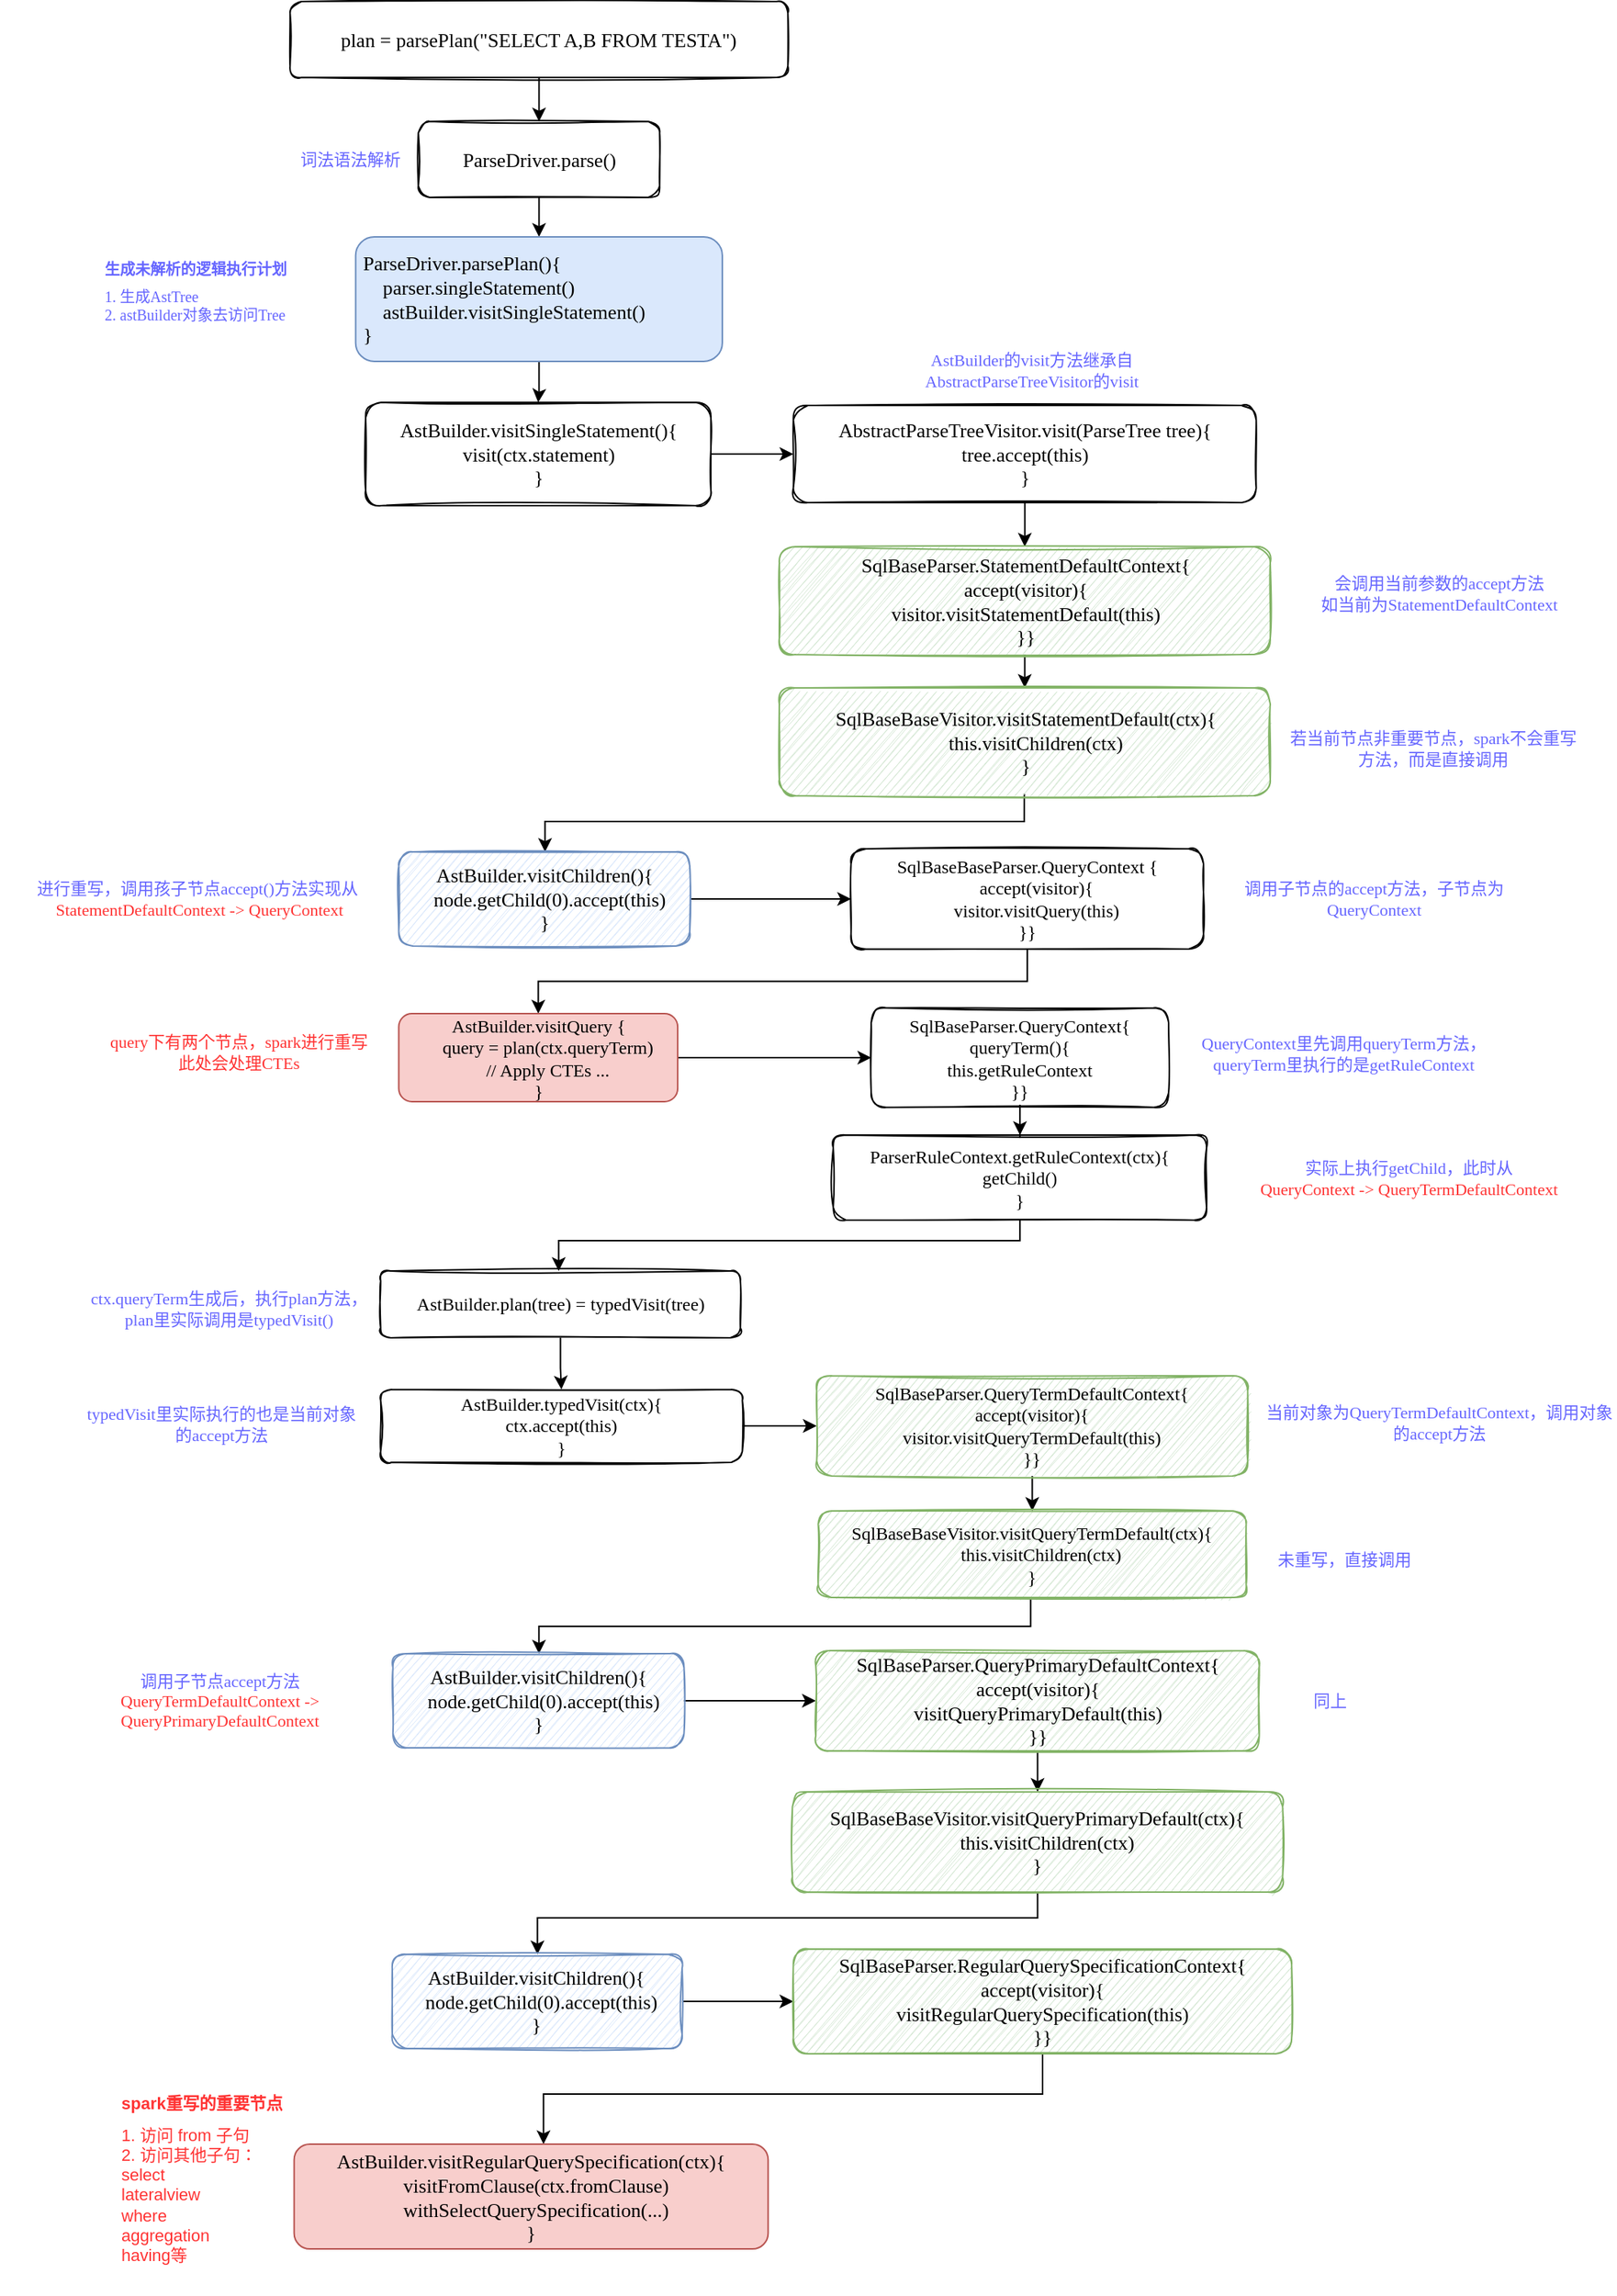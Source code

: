 <mxfile version="17.4.0" type="github">
  <diagram id="_TAUJCwC3Z414NcdCWBq" name="Page-1">
    <mxGraphModel dx="2779" dy="1047" grid="0" gridSize="10" guides="1" tooltips="1" connect="1" arrows="1" fold="1" page="1" pageScale="1" pageWidth="827" pageHeight="1169" math="0" shadow="0">
      <root>
        <mxCell id="0" />
        <mxCell id="1" parent="0" />
        <mxCell id="T3wzXR9VALe59u5OGyin-3" value="" style="edgeStyle=orthogonalEdgeStyle;rounded=0;orthogonalLoop=1;jettySize=auto;html=1;fontColor=default;fontFamily=Comic Sans MS;" parent="1" source="T3wzXR9VALe59u5OGyin-1" target="T3wzXR9VALe59u5OGyin-2" edge="1">
          <mxGeometry relative="1" as="geometry" />
        </mxCell>
        <mxCell id="T3wzXR9VALe59u5OGyin-1" value="&lt;div&gt;&lt;font&gt;&lt;span style=&quot;font-size: 13.067px&quot;&gt;plan = parsePlan(&quot;SELECT A,B FROM TESTA&quot;)&lt;/span&gt;&lt;span style=&quot;font-size: 9.8pt&quot;&gt;&lt;br&gt;&lt;/span&gt;&lt;/font&gt;&lt;/div&gt;" style="rounded=1;whiteSpace=wrap;html=1;sketch=1;fillColor=none;shadow=0;glass=0;labelBackgroundColor=none;fontFamily=Comic Sans MS;" parent="1" vertex="1">
          <mxGeometry x="-606.84" y="63" width="328" height="50" as="geometry" />
        </mxCell>
        <mxCell id="T3wzXR9VALe59u5OGyin-6" value="" style="edgeStyle=orthogonalEdgeStyle;rounded=0;orthogonalLoop=1;jettySize=auto;html=1;fontFamily=Comic Sans MS;fontSize=11;fontColor=#A680B8;" parent="1" source="T3wzXR9VALe59u5OGyin-2" target="T3wzXR9VALe59u5OGyin-5" edge="1">
          <mxGeometry relative="1" as="geometry" />
        </mxCell>
        <mxCell id="T3wzXR9VALe59u5OGyin-2" value="&lt;div&gt;&lt;font&gt;&lt;span style=&quot;font-size: 13.067px&quot;&gt;ParseDriver.parse()&lt;/span&gt;&lt;/font&gt;&lt;/div&gt;" style="rounded=1;whiteSpace=wrap;html=1;sketch=1;fillColor=none;shadow=0;glass=0;labelBackgroundColor=none;fontFamily=Comic Sans MS;" parent="1" vertex="1">
          <mxGeometry x="-522.34" y="142" width="159" height="50" as="geometry" />
        </mxCell>
        <mxCell id="T3wzXR9VALe59u5OGyin-4" value="词法语法解析" style="text;html=1;strokeColor=none;fillColor=none;align=center;verticalAlign=middle;whiteSpace=wrap;rounded=0;shadow=0;glass=0;labelBackgroundColor=none;sketch=1;fontSize=11;fontColor=#6666FF;fontFamily=Comic Sans MS;" parent="1" vertex="1">
          <mxGeometry x="-603.84" y="152" width="74" height="30" as="geometry" />
        </mxCell>
        <mxCell id="T3wzXR9VALe59u5OGyin-30" value="" style="edgeStyle=orthogonalEdgeStyle;rounded=0;orthogonalLoop=1;jettySize=auto;html=1;fontFamily=Comic Sans MS;fontSize=11;fontColor=#6666FF;" parent="1" source="T3wzXR9VALe59u5OGyin-5" target="T3wzXR9VALe59u5OGyin-14" edge="1">
          <mxGeometry relative="1" as="geometry" />
        </mxCell>
        <mxCell id="T3wzXR9VALe59u5OGyin-5" value="&lt;div&gt;&lt;font&gt;&lt;span style=&quot;font-size: 13.067px&quot;&gt;&amp;nbsp;ParseDriver.parsePlan(){&lt;/span&gt;&lt;/font&gt;&lt;/div&gt;&lt;div&gt;&lt;font&gt;&lt;span style=&quot;font-size: 13.067px&quot;&gt;&amp;nbsp; &amp;nbsp; &amp;nbsp;parser.singleStatement()&lt;/span&gt;&lt;span style=&quot;font-size: 13.067px&quot;&gt;&lt;br&gt;&lt;/span&gt;&lt;/font&gt;&lt;/div&gt;&lt;div&gt;&lt;font&gt;&lt;span style=&quot;font-size: 13.067px&quot;&gt;&amp;nbsp; &amp;nbsp; &amp;nbsp;astBuilder.visitSingleStatement()&lt;/span&gt;&lt;span style=&quot;font-size: 13.067px&quot;&gt;&lt;br&gt;&lt;/span&gt;&lt;/font&gt;&lt;/div&gt;&lt;div&gt;&lt;font&gt;&lt;span style=&quot;font-size: 13.067px&quot;&gt;&amp;nbsp;}&lt;/span&gt;&lt;/font&gt;&lt;/div&gt;" style="rounded=1;whiteSpace=wrap;html=1;sketch=0;fillColor=#dae8fc;strokeColor=#6c8ebf;shadow=0;glass=0;labelBackgroundColor=none;fontFamily=Comic Sans MS;align=left;" parent="1" vertex="1">
          <mxGeometry x="-563.65" y="218" width="241.62" height="82" as="geometry" />
        </mxCell>
        <mxCell id="T3wzXR9VALe59u5OGyin-32" value="" style="edgeStyle=orthogonalEdgeStyle;rounded=0;orthogonalLoop=1;jettySize=auto;html=1;fontFamily=Comic Sans MS;fontSize=10;fontColor=#6666FF;" parent="1" source="T3wzXR9VALe59u5OGyin-14" target="T3wzXR9VALe59u5OGyin-18" edge="1">
          <mxGeometry relative="1" as="geometry" />
        </mxCell>
        <mxCell id="T3wzXR9VALe59u5OGyin-14" value="&lt;div&gt;&lt;div&gt;&lt;span style=&quot;font-size: 13.067px&quot;&gt;AstBuilder.visitSingleStatement(){&lt;/span&gt;&lt;/div&gt;&lt;div&gt;&lt;span style=&quot;font-size: 13.067px&quot;&gt;visit(ctx.statement)&lt;/span&gt;&lt;/div&gt;&lt;div&gt;&lt;span style=&quot;font-size: 13.067px&quot;&gt;}&lt;/span&gt;&lt;/div&gt;&lt;/div&gt;" style="rounded=1;whiteSpace=wrap;html=1;sketch=1;fillColor=none;shadow=0;glass=0;labelBackgroundColor=none;fontFamily=Comic Sans MS;align=center;" parent="1" vertex="1">
          <mxGeometry x="-557.09" y="327" width="227.5" height="68" as="geometry" />
        </mxCell>
        <mxCell id="T3wzXR9VALe59u5OGyin-36" value="" style="edgeStyle=orthogonalEdgeStyle;rounded=0;orthogonalLoop=1;jettySize=auto;html=1;fontFamily=Comic Sans MS;fontSize=10;fontColor=#6666FF;" parent="1" source="T3wzXR9VALe59u5OGyin-18" target="T3wzXR9VALe59u5OGyin-35" edge="1">
          <mxGeometry relative="1" as="geometry" />
        </mxCell>
        <mxCell id="T3wzXR9VALe59u5OGyin-18" value="&lt;div&gt;&lt;span style=&quot;font-size: 13.067px&quot;&gt;AbstractParseTreeVisitor.visit(ParseTree tree){&lt;/span&gt;&lt;/div&gt;&lt;div&gt;&lt;span style=&quot;font-size: 13.067px&quot;&gt;tree.accept(this)&lt;/span&gt;&lt;/div&gt;&lt;div&gt;&lt;span style=&quot;font-size: 13.067px&quot;&gt;}&lt;/span&gt;&lt;/div&gt;" style="rounded=1;whiteSpace=wrap;html=1;sketch=1;fillColor=none;shadow=0;glass=0;labelBackgroundColor=none;fontFamily=Comic Sans MS;" parent="1" vertex="1">
          <mxGeometry x="-275.24" y="329" width="305" height="64" as="geometry" />
        </mxCell>
        <mxCell id="T3wzXR9VALe59u5OGyin-31" value="&lt;h1 style=&quot;font-size: 10px&quot;&gt;生成未解析的逻辑执行计划&lt;/h1&gt;&lt;div style=&quot;font-size: 10px&quot;&gt;1. 生成AstTree&lt;/div&gt;&lt;div style=&quot;font-size: 10px&quot;&gt;2. astBuilder对象去访问Tree&lt;/div&gt;" style="text;html=1;strokeColor=none;fillColor=none;spacing=5;spacingTop=-20;whiteSpace=wrap;overflow=hidden;rounded=0;shadow=0;glass=0;labelBackgroundColor=none;sketch=1;fontFamily=Comic Sans MS;fontSize=10;fontColor=#6666FF;" parent="1" vertex="1">
          <mxGeometry x="-734.17" y="237" width="187" height="66" as="geometry" />
        </mxCell>
        <mxCell id="T3wzXR9VALe59u5OGyin-34" value="AstBuilder的visit方法继承自AbstractParseTreeVisitor的visit" style="text;html=1;strokeColor=none;fillColor=none;align=center;verticalAlign=middle;whiteSpace=wrap;rounded=0;shadow=0;glass=0;labelBackgroundColor=none;sketch=1;fontSize=11;fontColor=#6666FF;fontFamily=Comic Sans MS;" parent="1" vertex="1">
          <mxGeometry x="-213.84" y="277" width="192" height="57" as="geometry" />
        </mxCell>
        <mxCell id="T3wzXR9VALe59u5OGyin-39" value="" style="edgeStyle=orthogonalEdgeStyle;rounded=0;orthogonalLoop=1;jettySize=auto;html=1;fontFamily=Comic Sans MS;fontSize=10;fontColor=#6666FF;" parent="1" source="T3wzXR9VALe59u5OGyin-35" target="T3wzXR9VALe59u5OGyin-38" edge="1">
          <mxGeometry relative="1" as="geometry" />
        </mxCell>
        <mxCell id="T3wzXR9VALe59u5OGyin-35" value="&lt;div&gt;&lt;span style=&quot;font-size: 13.067px&quot;&gt;SqlBaseParser.StatementDefaultContext{&lt;/span&gt;&lt;/div&gt;&lt;div&gt;&lt;span style=&quot;font-size: 13.067px&quot;&gt;accept(visitor){&lt;/span&gt;&lt;/div&gt;&lt;span style=&quot;font-size: 13.067px&quot;&gt;visitor.visitStatementDefault(this)&lt;/span&gt;&lt;div&gt;&lt;span style=&quot;font-size: 13.067px&quot;&gt;}}&lt;/span&gt;&lt;br&gt;&lt;/div&gt;" style="rounded=1;whiteSpace=wrap;html=1;sketch=1;fillColor=#d5e8d4;shadow=0;glass=0;labelBackgroundColor=none;fontFamily=Comic Sans MS;strokeColor=#82b366;" parent="1" vertex="1">
          <mxGeometry x="-284.49" y="422" width="323.5" height="71" as="geometry" />
        </mxCell>
        <mxCell id="T3wzXR9VALe59u5OGyin-37" value="会调用当前参数的accept方法&lt;br&gt;如当前为StatementDefaultContext" style="text;html=1;strokeColor=none;fillColor=none;align=center;verticalAlign=middle;whiteSpace=wrap;rounded=0;shadow=0;glass=0;labelBackgroundColor=none;sketch=1;fontSize=11;fontColor=#6666FF;fontFamily=Comic Sans MS;" parent="1" vertex="1">
          <mxGeometry x="44.16" y="426" width="213" height="53" as="geometry" />
        </mxCell>
        <mxCell id="T3wzXR9VALe59u5OGyin-42" value="" style="edgeStyle=orthogonalEdgeStyle;rounded=0;orthogonalLoop=1;jettySize=auto;html=1;fontFamily=Comic Sans MS;fontSize=10;fontColor=#6666FF;exitX=0.499;exitY=0.981;exitDx=0;exitDy=0;exitPerimeter=0;" parent="1" source="T3wzXR9VALe59u5OGyin-38" target="T3wzXR9VALe59u5OGyin-41" edge="1">
          <mxGeometry relative="1" as="geometry">
            <mxPoint x="-122.729" y="596" as="sourcePoint" />
            <Array as="points">
              <mxPoint x="-122.84" y="603" />
              <mxPoint x="-438.84" y="603" />
            </Array>
          </mxGeometry>
        </mxCell>
        <mxCell id="T3wzXR9VALe59u5OGyin-38" value="&lt;div&gt;&lt;div&gt;&lt;span style=&quot;font-size: 13.067px&quot;&gt;SqlBaseBaseVisitor.visitStatementDefault(ctx){&lt;/span&gt;&lt;/div&gt;&lt;div&gt;&lt;span style=&quot;font-size: 13.067px&quot;&gt;&amp;nbsp; &amp;nbsp; this.visitChildren(ctx)&lt;/span&gt;&lt;/div&gt;&lt;div&gt;&lt;span style=&quot;font-size: 13.067px&quot;&gt;}&lt;/span&gt;&lt;/div&gt;&lt;/div&gt;" style="rounded=1;whiteSpace=wrap;html=1;sketch=1;fillColor=#d5e8d4;shadow=0;glass=0;labelBackgroundColor=none;fontFamily=Comic Sans MS;strokeColor=#82b366;" parent="1" vertex="1">
          <mxGeometry x="-284.49" y="515" width="323.5" height="71" as="geometry" />
        </mxCell>
        <mxCell id="T3wzXR9VALe59u5OGyin-40" value="若当前节点非重要节点，spark不会重写方法，而是直接调用&lt;br&gt;&lt;div class=&quot;okr-block-clipboard&quot;&gt;&lt;/div&gt;" style="text;html=1;strokeColor=none;fillColor=none;align=center;verticalAlign=middle;whiteSpace=wrap;rounded=0;shadow=0;glass=0;labelBackgroundColor=none;sketch=1;fontSize=11;fontColor=#6666FF;fontFamily=Comic Sans MS;" parent="1" vertex="1">
          <mxGeometry x="47.16" y="523" width="199" height="63" as="geometry" />
        </mxCell>
        <mxCell id="T3wzXR9VALe59u5OGyin-46" value="" style="edgeStyle=orthogonalEdgeStyle;rounded=0;orthogonalLoop=1;jettySize=auto;html=1;fontFamily=Comic Sans MS;fontSize=10;fontColor=#6666FF;" parent="1" source="T3wzXR9VALe59u5OGyin-41" target="T3wzXR9VALe59u5OGyin-45" edge="1">
          <mxGeometry relative="1" as="geometry" />
        </mxCell>
        <mxCell id="T3wzXR9VALe59u5OGyin-41" value="&lt;div&gt;&lt;span style=&quot;font-size: 13.067px&quot;&gt;AstBuilder.visitChildren(){&lt;/span&gt;&lt;/div&gt;&lt;div&gt;&lt;span style=&quot;font-size: 13.067px&quot;&gt;&amp;nbsp; node.getChild(0).accept(this)&lt;/span&gt;&lt;/div&gt;&lt;div&gt;&lt;span style=&quot;font-size: 13.067px&quot;&gt;}&lt;/span&gt;&lt;/div&gt;" style="rounded=1;whiteSpace=wrap;html=1;sketch=1;fillColor=#dae8fc;shadow=0;glass=0;labelBackgroundColor=none;fontFamily=Comic Sans MS;strokeColor=#6c8ebf;" parent="1" vertex="1">
          <mxGeometry x="-535.25" y="623" width="191.75" height="62" as="geometry" />
        </mxCell>
        <mxCell id="T3wzXR9VALe59u5OGyin-44" value="进行重写，调用孩子节点accept()方法实现从&amp;nbsp;&lt;br&gt;&lt;span&gt;&lt;font color=&quot;#ff3333&quot;&gt;StatementDefaultContext -&amp;gt; QueryContext&lt;/font&gt;&lt;br&gt;&lt;/span&gt;&lt;div class=&quot;okr-block-clipboard&quot;&gt;&lt;/div&gt;" style="text;html=1;strokeColor=none;fillColor=none;align=center;verticalAlign=middle;whiteSpace=wrap;rounded=0;shadow=0;glass=0;labelBackgroundColor=none;sketch=1;fontSize=11;fontColor=#6666FF;fontFamily=Comic Sans MS;" parent="1" vertex="1">
          <mxGeometry x="-798" y="618.5" width="262.75" height="71" as="geometry" />
        </mxCell>
        <mxCell id="T3wzXR9VALe59u5OGyin-48" value="" style="edgeStyle=orthogonalEdgeStyle;rounded=0;orthogonalLoop=1;jettySize=auto;html=1;fontFamily=Comic Sans MS;fontSize=10;fontColor=#6666FF;exitX=0.5;exitY=1;exitDx=0;exitDy=0;" parent="1" source="T3wzXR9VALe59u5OGyin-45" target="T3wzXR9VALe59u5OGyin-47" edge="1">
          <mxGeometry relative="1" as="geometry" />
        </mxCell>
        <mxCell id="T3wzXR9VALe59u5OGyin-45" value="&lt;div&gt;SqlBaseBaseParser.QueryContext {&lt;/div&gt;&lt;div&gt;&amp;nbsp; &amp;nbsp; accept(visitor){&lt;/div&gt;&lt;div&gt;&amp;nbsp; &amp;nbsp; visitor.visitQuery(this)&lt;/div&gt;&lt;div&gt;}}&lt;/div&gt;" style="rounded=1;whiteSpace=wrap;html=1;sketch=1;fillColor=none;shadow=0;glass=0;labelBackgroundColor=none;fontFamily=Comic Sans MS;" parent="1" vertex="1">
          <mxGeometry x="-237.21" y="621" width="232.25" height="66" as="geometry" />
        </mxCell>
        <mxCell id="bS2-JoX9ewdRHK1aLQZ--2" value="" style="edgeStyle=orthogonalEdgeStyle;rounded=0;orthogonalLoop=1;jettySize=auto;html=1;" edge="1" parent="1" source="T3wzXR9VALe59u5OGyin-47" target="bS2-JoX9ewdRHK1aLQZ--1">
          <mxGeometry relative="1" as="geometry" />
        </mxCell>
        <mxCell id="T3wzXR9VALe59u5OGyin-47" value="&lt;div&gt;AstBuilder.visitQuery {&lt;/div&gt;&lt;div&gt;&amp;nbsp; &amp;nbsp; query = plan(ctx.queryTerm)&lt;/div&gt;&lt;div&gt;&amp;nbsp; &amp;nbsp; // Apply CTEs ...&lt;/div&gt;&lt;div&gt;}&lt;/div&gt;" style="rounded=1;whiteSpace=wrap;html=1;sketch=0;fillColor=#f8cecc;shadow=0;glass=0;labelBackgroundColor=none;fontFamily=Comic Sans MS;strokeColor=#b85450;" parent="1" vertex="1">
          <mxGeometry x="-535.25" y="729.5" width="183.81" height="58" as="geometry" />
        </mxCell>
        <mxCell id="T3wzXR9VALe59u5OGyin-49" value="query下有两个节点，spark进行重写&lt;br&gt;此处会处理CTEs&lt;div class=&quot;okr-block-clipboard&quot;&gt;&lt;/div&gt;" style="text;html=1;strokeColor=none;fillColor=none;align=center;verticalAlign=middle;whiteSpace=wrap;rounded=0;shadow=0;glass=0;labelBackgroundColor=none;sketch=1;fontSize=11;fontColor=#FF3333;fontFamily=Comic Sans MS;" parent="1" vertex="1">
          <mxGeometry x="-742.25" y="727" width="203.16" height="56.5" as="geometry" />
        </mxCell>
        <mxCell id="T3wzXR9VALe59u5OGyin-50" value="调用子节点的accept方法，子节点为QueryContext" style="text;html=1;strokeColor=none;fillColor=none;align=center;verticalAlign=middle;whiteSpace=wrap;rounded=0;shadow=0;glass=0;labelBackgroundColor=none;sketch=1;fontSize=11;fontColor=#6666FF;fontFamily=Comic Sans MS;" parent="1" vertex="1">
          <mxGeometry x="1.16" y="627.5" width="213" height="53" as="geometry" />
        </mxCell>
        <mxCell id="bS2-JoX9ewdRHK1aLQZ--5" value="" style="edgeStyle=orthogonalEdgeStyle;rounded=0;orthogonalLoop=1;jettySize=auto;html=1;" edge="1" parent="1" source="bS2-JoX9ewdRHK1aLQZ--1" target="bS2-JoX9ewdRHK1aLQZ--4">
          <mxGeometry relative="1" as="geometry" />
        </mxCell>
        <mxCell id="bS2-JoX9ewdRHK1aLQZ--1" value="SqlBaseParser.QueryContext{&lt;br&gt;queryTerm(){&lt;br&gt;this.getRuleContext&lt;br&gt;}}" style="rounded=1;whiteSpace=wrap;html=1;sketch=1;fillColor=none;shadow=0;glass=0;labelBackgroundColor=none;fontFamily=Comic Sans MS;" vertex="1" parent="1">
          <mxGeometry x="-223.93" y="725.75" width="196" height="65.5" as="geometry" />
        </mxCell>
        <mxCell id="bS2-JoX9ewdRHK1aLQZ--3" value="QueryContext里先调用queryTerm方法，queryTerm里执行的是getRuleContext" style="text;html=1;strokeColor=none;fillColor=none;align=center;verticalAlign=middle;whiteSpace=wrap;rounded=0;shadow=0;glass=0;labelBackgroundColor=none;sketch=1;fontSize=11;fontColor=#6666FF;fontFamily=Comic Sans MS;" vertex="1" parent="1">
          <mxGeometry x="-18.84" y="729.5" width="213" height="53" as="geometry" />
        </mxCell>
        <mxCell id="bS2-JoX9ewdRHK1aLQZ--8" value="" style="edgeStyle=orthogonalEdgeStyle;rounded=0;orthogonalLoop=1;jettySize=auto;html=1;" edge="1" parent="1" source="bS2-JoX9ewdRHK1aLQZ--4" target="bS2-JoX9ewdRHK1aLQZ--7">
          <mxGeometry relative="1" as="geometry">
            <Array as="points">
              <mxPoint x="-125.84" y="879" />
              <mxPoint x="-429.84" y="879" />
            </Array>
          </mxGeometry>
        </mxCell>
        <mxCell id="bS2-JoX9ewdRHK1aLQZ--4" value="ParserRuleContext.getRuleContext(ctx){&lt;br&gt;getChild()&lt;br&gt;}" style="rounded=1;whiteSpace=wrap;html=1;sketch=1;fillColor=none;shadow=0;glass=0;labelBackgroundColor=none;fontFamily=Comic Sans MS;" vertex="1" parent="1">
          <mxGeometry x="-248.93" y="809.5" width="246" height="56" as="geometry" />
        </mxCell>
        <mxCell id="bS2-JoX9ewdRHK1aLQZ--6" value="实际上执行getChild，此时从&lt;br&gt;&lt;font color=&quot;#ff3333&quot;&gt;QueryContext -&amp;gt; QueryTermDefaultContext&lt;/font&gt;" style="text;html=1;strokeColor=none;fillColor=none;align=center;verticalAlign=middle;whiteSpace=wrap;rounded=0;shadow=0;glass=0;labelBackgroundColor=none;sketch=1;fontSize=11;fontColor=#6666FF;fontFamily=Comic Sans MS;" vertex="1" parent="1">
          <mxGeometry x="1.16" y="803" width="259" height="69" as="geometry" />
        </mxCell>
        <mxCell id="bS2-JoX9ewdRHK1aLQZ--11" value="" style="edgeStyle=orthogonalEdgeStyle;rounded=0;orthogonalLoop=1;jettySize=auto;html=1;" edge="1" parent="1" source="bS2-JoX9ewdRHK1aLQZ--7" target="bS2-JoX9ewdRHK1aLQZ--10">
          <mxGeometry relative="1" as="geometry" />
        </mxCell>
        <mxCell id="bS2-JoX9ewdRHK1aLQZ--7" value="AstBuilder.plan(tree) = typedVisit(tree)" style="rounded=1;whiteSpace=wrap;html=1;sketch=1;fillColor=none;shadow=0;glass=0;labelBackgroundColor=none;fontFamily=Comic Sans MS;" vertex="1" parent="1">
          <mxGeometry x="-547.17" y="899" width="237" height="44" as="geometry" />
        </mxCell>
        <mxCell id="bS2-JoX9ewdRHK1aLQZ--9" value="ctx.queryTerm生成后，执行plan方法，plan里实际调用是typedVisit()" style="text;html=1;strokeColor=none;fillColor=none;align=center;verticalAlign=middle;whiteSpace=wrap;rounded=0;shadow=0;glass=0;labelBackgroundColor=none;sketch=1;fontSize=11;fontColor=#6666FF;fontFamily=Comic Sans MS;" vertex="1" parent="1">
          <mxGeometry x="-742.25" y="899" width="189.9" height="50" as="geometry" />
        </mxCell>
        <mxCell id="bS2-JoX9ewdRHK1aLQZ--14" value="" style="edgeStyle=orthogonalEdgeStyle;rounded=0;orthogonalLoop=1;jettySize=auto;html=1;fontColor=#FF0000;" edge="1" parent="1" source="bS2-JoX9ewdRHK1aLQZ--10" target="bS2-JoX9ewdRHK1aLQZ--13">
          <mxGeometry relative="1" as="geometry" />
        </mxCell>
        <mxCell id="bS2-JoX9ewdRHK1aLQZ--10" value="AstBuilder.typedVisit(ctx){&lt;br&gt;ctx.accept(this)&lt;br&gt;}" style="rounded=1;whiteSpace=wrap;html=1;sketch=1;fillColor=none;shadow=0;glass=0;labelBackgroundColor=none;fontFamily=Comic Sans MS;" vertex="1" parent="1">
          <mxGeometry x="-547.17" y="977" width="238.33" height="48" as="geometry" />
        </mxCell>
        <mxCell id="bS2-JoX9ewdRHK1aLQZ--12" value="typedVisit里实际执行的也是当前对象的accept方法" style="text;html=1;strokeColor=none;fillColor=none;align=center;verticalAlign=middle;whiteSpace=wrap;rounded=0;shadow=0;glass=0;labelBackgroundColor=none;sketch=1;fontSize=11;fontColor=#6666FF;fontFamily=Comic Sans MS;" vertex="1" parent="1">
          <mxGeometry x="-746.99" y="975" width="189.9" height="50" as="geometry" />
        </mxCell>
        <mxCell id="bS2-JoX9ewdRHK1aLQZ--16" value="" style="edgeStyle=orthogonalEdgeStyle;rounded=0;orthogonalLoop=1;jettySize=auto;html=1;fontColor=#FF0000;" edge="1" parent="1" source="bS2-JoX9ewdRHK1aLQZ--13" target="bS2-JoX9ewdRHK1aLQZ--15">
          <mxGeometry relative="1" as="geometry" />
        </mxCell>
        <mxCell id="bS2-JoX9ewdRHK1aLQZ--13" value="&lt;div&gt;SqlBaseParser.QueryTermDefaultContext{&lt;/div&gt;&lt;div&gt;accept(visitor){&lt;/div&gt;&lt;div&gt;visitor.visitQueryTermDefault(this)&lt;/div&gt;&lt;div&gt;}}&lt;/div&gt;" style="rounded=1;whiteSpace=wrap;html=1;sketch=1;fillColor=#d5e8d4;shadow=0;glass=0;labelBackgroundColor=none;fontFamily=Comic Sans MS;strokeColor=#82b366;" vertex="1" parent="1">
          <mxGeometry x="-259.84" y="968" width="284" height="66" as="geometry" />
        </mxCell>
        <mxCell id="bS2-JoX9ewdRHK1aLQZ--20" value="" style="edgeStyle=orthogonalEdgeStyle;rounded=0;orthogonalLoop=1;jettySize=auto;html=1;fontColor=#6666FF;entryX=0.5;entryY=0;entryDx=0;entryDy=0;" edge="1" parent="1" source="bS2-JoX9ewdRHK1aLQZ--15" target="bS2-JoX9ewdRHK1aLQZ--19">
          <mxGeometry relative="1" as="geometry">
            <Array as="points">
              <mxPoint x="-118.84" y="1133" />
              <mxPoint x="-442.84" y="1133" />
              <mxPoint x="-442.84" y="1151" />
            </Array>
          </mxGeometry>
        </mxCell>
        <mxCell id="bS2-JoX9ewdRHK1aLQZ--15" value="&lt;div&gt;SqlBaseBaseVisitor.visitQueryTermDefault(ctx){&lt;/div&gt;&lt;div&gt;&amp;nbsp; &amp;nbsp; this.visitChildren(ctx)&lt;/div&gt;&lt;div&gt;}&lt;/div&gt;" style="rounded=1;whiteSpace=wrap;html=1;sketch=1;fillColor=#d5e8d4;shadow=0;glass=0;labelBackgroundColor=none;fontFamily=Comic Sans MS;strokeColor=#82b366;" vertex="1" parent="1">
          <mxGeometry x="-258.84" y="1057" width="282" height="57" as="geometry" />
        </mxCell>
        <mxCell id="bS2-JoX9ewdRHK1aLQZ--17" value="当前对象为QueryTermDefaultContext，调用对象的accept方法" style="text;html=1;strokeColor=none;fillColor=none;align=center;verticalAlign=middle;whiteSpace=wrap;rounded=0;shadow=0;glass=0;labelBackgroundColor=none;sketch=1;fontSize=11;fontColor=#6666FF;fontFamily=Comic Sans MS;" vertex="1" parent="1">
          <mxGeometry x="35.16" y="972" width="231" height="53" as="geometry" />
        </mxCell>
        <mxCell id="bS2-JoX9ewdRHK1aLQZ--18" value="未重写，直接调用&lt;br&gt;&lt;div class=&quot;okr-block-clipboard&quot;&gt;&lt;/div&gt;" style="text;html=1;strokeColor=none;fillColor=none;align=center;verticalAlign=middle;whiteSpace=wrap;rounded=0;shadow=0;glass=0;labelBackgroundColor=none;sketch=1;fontSize=11;fontColor=#6666FF;fontFamily=Comic Sans MS;" vertex="1" parent="1">
          <mxGeometry x="21.91" y="1068" width="131.5" height="41" as="geometry" />
        </mxCell>
        <mxCell id="bS2-JoX9ewdRHK1aLQZ--22" value="" style="edgeStyle=orthogonalEdgeStyle;rounded=0;orthogonalLoop=1;jettySize=auto;html=1;fontColor=#6666FF;" edge="1" parent="1" source="bS2-JoX9ewdRHK1aLQZ--19" target="bS2-JoX9ewdRHK1aLQZ--21">
          <mxGeometry relative="1" as="geometry" />
        </mxCell>
        <mxCell id="bS2-JoX9ewdRHK1aLQZ--19" value="&lt;div&gt;&lt;span style=&quot;font-size: 13.067px&quot;&gt;AstBuilder.visitChildren(){&lt;/span&gt;&lt;/div&gt;&lt;div&gt;&lt;span style=&quot;font-size: 13.067px&quot;&gt;&amp;nbsp; node.getChild(0).accept(this)&lt;/span&gt;&lt;/div&gt;&lt;div&gt;&lt;span style=&quot;font-size: 13.067px&quot;&gt;}&lt;/span&gt;&lt;/div&gt;" style="rounded=1;whiteSpace=wrap;html=1;sketch=1;fillColor=#dae8fc;shadow=0;glass=0;labelBackgroundColor=none;fontFamily=Comic Sans MS;strokeColor=#6c8ebf;" vertex="1" parent="1">
          <mxGeometry x="-539.09" y="1151" width="191.81" height="62" as="geometry" />
        </mxCell>
        <mxCell id="bS2-JoX9ewdRHK1aLQZ--25" value="" style="edgeStyle=orthogonalEdgeStyle;rounded=0;orthogonalLoop=1;jettySize=auto;html=1;fontColor=#6666FF;" edge="1" parent="1" source="bS2-JoX9ewdRHK1aLQZ--21" target="bS2-JoX9ewdRHK1aLQZ--24">
          <mxGeometry relative="1" as="geometry" />
        </mxCell>
        <mxCell id="bS2-JoX9ewdRHK1aLQZ--21" value="&lt;span style=&quot;font-size: 13.067px&quot;&gt;SqlBaseParser.QueryPrimaryDefaultContext{&lt;/span&gt;&lt;br&gt;&lt;span style=&quot;font-size: 13.067px&quot;&gt;accept(visitor){&lt;br&gt;visitQueryPrimaryDefault(this)&lt;br&gt;}}&lt;/span&gt;" style="rounded=1;whiteSpace=wrap;html=1;sketch=1;fillColor=#d5e8d4;shadow=0;glass=0;labelBackgroundColor=none;fontFamily=Comic Sans MS;strokeColor=#82b366;" vertex="1" parent="1">
          <mxGeometry x="-260.44" y="1149" width="292.21" height="66" as="geometry" />
        </mxCell>
        <mxCell id="bS2-JoX9ewdRHK1aLQZ--23" value="调用子节点accept方法&lt;font color=&quot;#ff3333&quot;&gt;QueryTermDefaultContext -&amp;gt; QueryPrimaryDefaultContext&lt;/font&gt;&lt;br&gt;&lt;div class=&quot;okr-block-clipboard&quot;&gt;&lt;/div&gt;" style="text;html=1;strokeColor=none;fillColor=none;align=center;verticalAlign=middle;whiteSpace=wrap;rounded=0;shadow=0;glass=0;labelBackgroundColor=none;sketch=1;fontSize=11;fontColor=#6666FF;fontFamily=Comic Sans MS;" vertex="1" parent="1">
          <mxGeometry x="-753.89" y="1156" width="202.49" height="52" as="geometry" />
        </mxCell>
        <mxCell id="bS2-JoX9ewdRHK1aLQZ--29" value="" style="edgeStyle=orthogonalEdgeStyle;rounded=0;orthogonalLoop=1;jettySize=auto;html=1;fontColor=#876E54;" edge="1" parent="1" source="bS2-JoX9ewdRHK1aLQZ--24" target="bS2-JoX9ewdRHK1aLQZ--28">
          <mxGeometry relative="1" as="geometry">
            <Array as="points">
              <mxPoint x="-113.84" y="1325" />
              <mxPoint x="-443.84" y="1325" />
            </Array>
          </mxGeometry>
        </mxCell>
        <mxCell id="bS2-JoX9ewdRHK1aLQZ--24" value="&lt;div&gt;&lt;span style=&quot;font-size: 13.067px&quot;&gt;SqlBaseBaseVisitor.visitQueryPrimaryDefault(ctx){&lt;/span&gt;&lt;/div&gt;&lt;div&gt;&lt;span style=&quot;font-size: 13.067px&quot;&gt;&amp;nbsp; &amp;nbsp; this.visitChildren(ctx)&lt;/span&gt;&lt;/div&gt;&lt;div&gt;&lt;span style=&quot;font-size: 13.067px&quot;&gt;}&lt;/span&gt;&lt;/div&gt;" style="rounded=1;whiteSpace=wrap;html=1;sketch=1;fillColor=#d5e8d4;shadow=0;glass=0;labelBackgroundColor=none;fontFamily=Comic Sans MS;strokeColor=#82b366;" vertex="1" parent="1">
          <mxGeometry x="-275.84" y="1242" width="323" height="66" as="geometry" />
        </mxCell>
        <mxCell id="bS2-JoX9ewdRHK1aLQZ--27" value="同上&lt;br&gt;&lt;div class=&quot;okr-block-clipboard&quot;&gt;&lt;/div&gt;" style="text;html=1;strokeColor=none;fillColor=none;align=center;verticalAlign=middle;whiteSpace=wrap;rounded=0;shadow=0;glass=0;labelBackgroundColor=none;sketch=1;fontSize=11;fontColor=#6666FF;fontFamily=Comic Sans MS;" vertex="1" parent="1">
          <mxGeometry x="44.16" y="1164" width="69" height="36" as="geometry" />
        </mxCell>
        <mxCell id="bS2-JoX9ewdRHK1aLQZ--31" value="" style="edgeStyle=orthogonalEdgeStyle;rounded=0;orthogonalLoop=1;jettySize=auto;html=1;fontColor=#876E54;" edge="1" parent="1" source="bS2-JoX9ewdRHK1aLQZ--28" target="bS2-JoX9ewdRHK1aLQZ--30">
          <mxGeometry relative="1" as="geometry" />
        </mxCell>
        <mxCell id="bS2-JoX9ewdRHK1aLQZ--28" value="&lt;div&gt;&lt;span style=&quot;font-size: 13.067px&quot;&gt;AstBuilder.visitChildren(){&lt;/span&gt;&lt;/div&gt;&lt;div&gt;&lt;span style=&quot;font-size: 13.067px&quot;&gt;&amp;nbsp; node.getChild(0).accept(this)&lt;/span&gt;&lt;/div&gt;&lt;div&gt;&lt;span style=&quot;font-size: 13.067px&quot;&gt;}&lt;/span&gt;&lt;/div&gt;" style="rounded=1;whiteSpace=wrap;html=1;sketch=1;fillColor=#dae8fc;shadow=0;glass=0;labelBackgroundColor=none;fontFamily=Comic Sans MS;strokeColor=#6c8ebf;" vertex="1" parent="1">
          <mxGeometry x="-539.54" y="1349" width="191" height="62" as="geometry" />
        </mxCell>
        <mxCell id="bS2-JoX9ewdRHK1aLQZ--33" value="" style="edgeStyle=orthogonalEdgeStyle;rounded=0;orthogonalLoop=1;jettySize=auto;html=1;fontColor=#876E54;" edge="1" parent="1" source="bS2-JoX9ewdRHK1aLQZ--30" target="bS2-JoX9ewdRHK1aLQZ--32">
          <mxGeometry relative="1" as="geometry">
            <Array as="points">
              <mxPoint x="-110.84" y="1441" />
              <mxPoint x="-439.84" y="1441" />
            </Array>
          </mxGeometry>
        </mxCell>
        <mxCell id="bS2-JoX9ewdRHK1aLQZ--30" value="&lt;div&gt;&lt;span style=&quot;font-size: 13.067px&quot;&gt;SqlBaseParser.RegularQuerySpecificationContext{&lt;/span&gt;&lt;/div&gt;&lt;div&gt;&lt;span style=&quot;font-size: 13.067px&quot;&gt;accept(visitor){&lt;/span&gt;&lt;/div&gt;&lt;div&gt;&lt;span style=&quot;font-size: 13.067px&quot;&gt;visitRegularQuerySpecification(this)&lt;/span&gt;&lt;/div&gt;&lt;div&gt;&lt;span style=&quot;font-size: 13.067px&quot;&gt;}}&lt;/span&gt;&lt;/div&gt;" style="rounded=1;whiteSpace=wrap;html=1;sketch=1;fillColor=#d5e8d4;shadow=0;glass=0;labelBackgroundColor=none;fontFamily=Comic Sans MS;strokeColor=#82b366;" vertex="1" parent="1">
          <mxGeometry x="-275.24" y="1345.5" width="328.35" height="69" as="geometry" />
        </mxCell>
        <mxCell id="bS2-JoX9ewdRHK1aLQZ--32" value="&lt;div&gt;&lt;span style=&quot;font-size: 13.067px&quot;&gt;AstBuilder.visitRegularQuerySpecification(ctx){&lt;/span&gt;&lt;/div&gt;&lt;div&gt;&lt;span style=&quot;font-size: 13.067px&quot;&gt;&amp;nbsp; visitFromClause(ctx.fromClause)&lt;/span&gt;&lt;/div&gt;&lt;div&gt;&lt;span style=&quot;font-size: 13.067px&quot;&gt;&amp;nbsp; withSelectQuerySpecification(...)&lt;/span&gt;&lt;/div&gt;&lt;div&gt;&lt;span style=&quot;font-size: 13.067px&quot;&gt;}&lt;/span&gt;&lt;/div&gt;" style="rounded=1;whiteSpace=wrap;html=1;sketch=0;fillColor=#f8cecc;shadow=0;glass=0;labelBackgroundColor=none;fontFamily=Comic Sans MS;strokeColor=#b85450;" vertex="1" parent="1">
          <mxGeometry x="-604.19" y="1474" width="312.35" height="69" as="geometry" />
        </mxCell>
        <mxCell id="bS2-JoX9ewdRHK1aLQZ--35" value="&lt;h1 style=&quot;font-size: 11px&quot;&gt;spark重写的重要节点&lt;/h1&gt;&lt;div style=&quot;font-size: 11px&quot;&gt;1. 访问 from 子句&lt;/div&gt;&lt;div style=&quot;font-size: 11px&quot;&gt;2. 访问其他子句：&lt;/div&gt;&lt;div style=&quot;font-size: 11px&quot;&gt;select&lt;/div&gt;&lt;div style=&quot;font-size: 11px&quot;&gt;lateralview&lt;/div&gt;&lt;div style=&quot;font-size: 11px&quot;&gt;where&lt;/div&gt;&lt;div style=&quot;font-size: 11px&quot;&gt;aggregation&lt;/div&gt;&lt;div style=&quot;font-size: 11px&quot;&gt;having等&lt;/div&gt;" style="text;html=1;strokeColor=none;fillColor=none;spacing=5;spacingTop=-20;whiteSpace=wrap;overflow=hidden;rounded=0;sketch=0;fontColor=#FF3333;fontSize=11;" vertex="1" parent="1">
          <mxGeometry x="-722.84" y="1444" width="133" height="129" as="geometry" />
        </mxCell>
      </root>
    </mxGraphModel>
  </diagram>
</mxfile>
